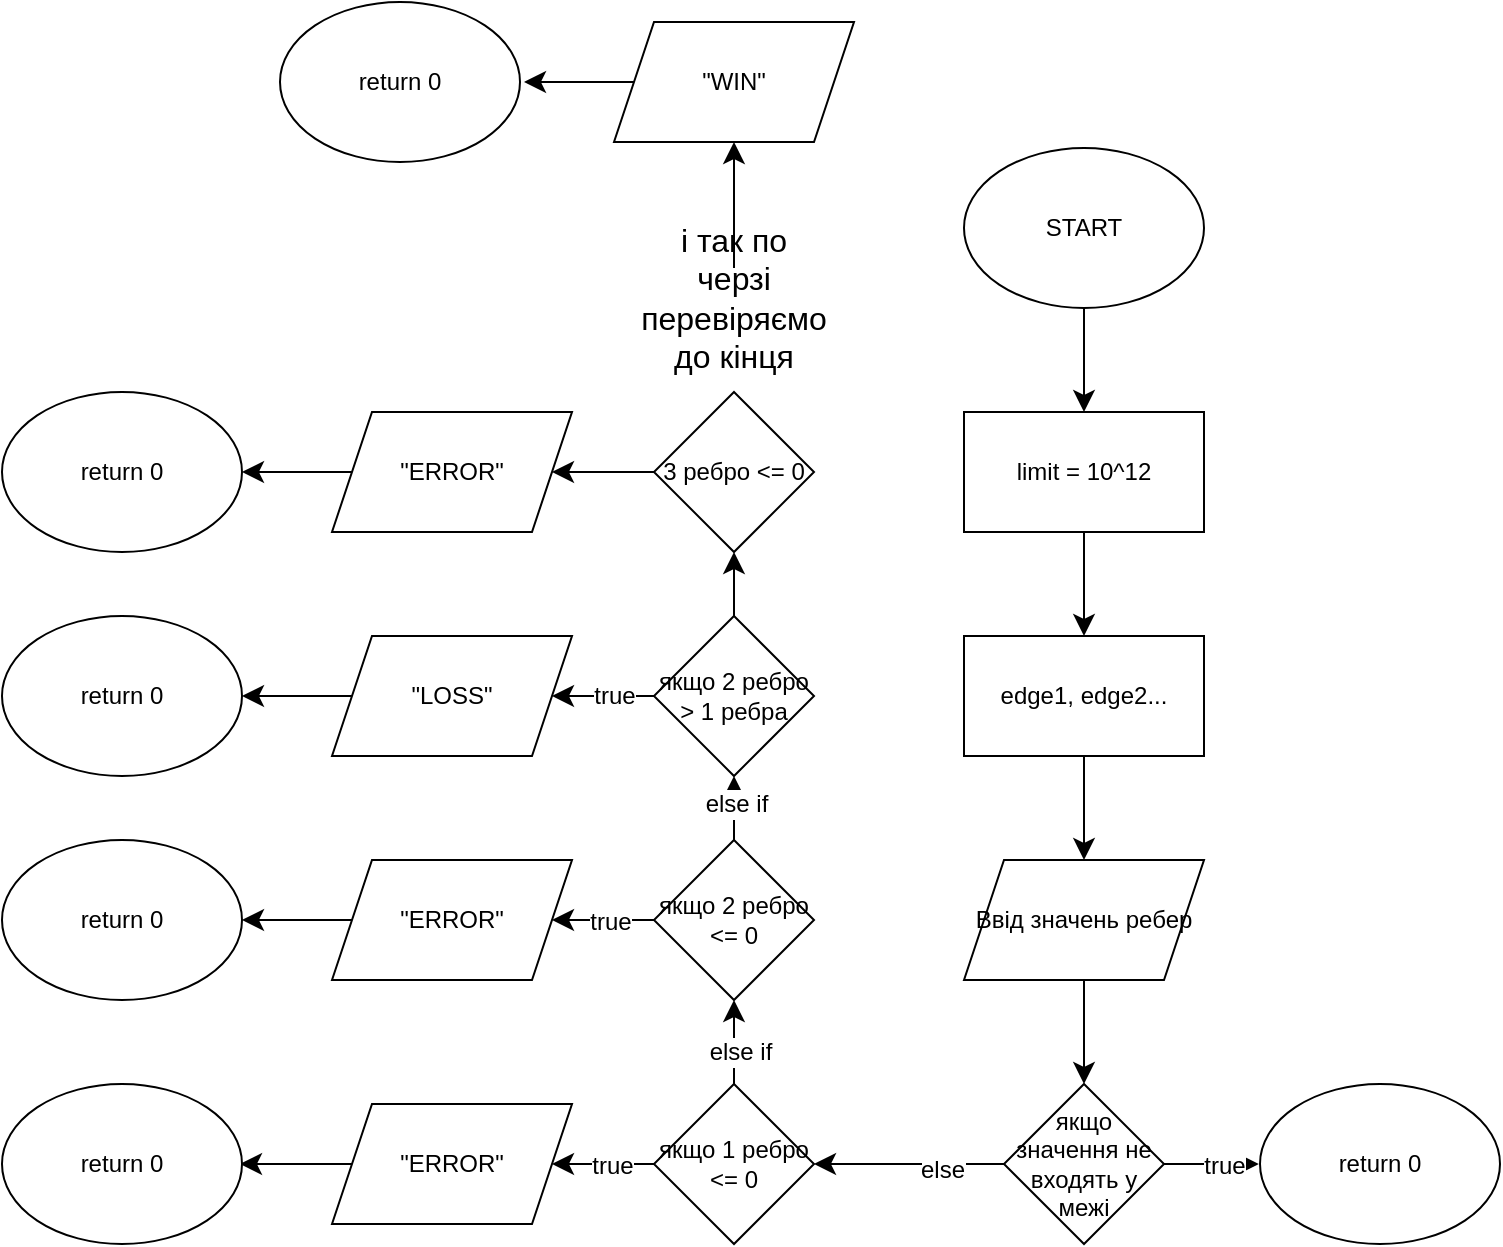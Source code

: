 <mxfile version="24.7.17">
  <diagram name="Сторінка-1" id="cSe6l9HCP53ZGR0q84tN">
    <mxGraphModel dx="1108" dy="1159" grid="0" gridSize="10" guides="1" tooltips="1" connect="1" arrows="1" fold="1" page="0" pageScale="1" pageWidth="827" pageHeight="1169" math="0" shadow="0">
      <root>
        <mxCell id="0" />
        <mxCell id="1" parent="0" />
        <mxCell id="HW4OlsrSj3rVqDo6cvlG-3" value="" style="edgeStyle=none;curved=1;rounded=0;orthogonalLoop=1;jettySize=auto;html=1;fontSize=12;startSize=8;endSize=8;" edge="1" parent="1" source="HW4OlsrSj3rVqDo6cvlG-1" target="HW4OlsrSj3rVqDo6cvlG-2">
          <mxGeometry relative="1" as="geometry" />
        </mxCell>
        <mxCell id="HW4OlsrSj3rVqDo6cvlG-1" value="START" style="ellipse;whiteSpace=wrap;html=1;" vertex="1" parent="1">
          <mxGeometry x="189" y="-67" width="120" height="80" as="geometry" />
        </mxCell>
        <mxCell id="HW4OlsrSj3rVqDo6cvlG-5" value="" style="edgeStyle=none;curved=1;rounded=0;orthogonalLoop=1;jettySize=auto;html=1;fontSize=12;startSize=8;endSize=8;" edge="1" parent="1" source="HW4OlsrSj3rVqDo6cvlG-2" target="HW4OlsrSj3rVqDo6cvlG-4">
          <mxGeometry relative="1" as="geometry" />
        </mxCell>
        <mxCell id="HW4OlsrSj3rVqDo6cvlG-2" value="limit = 10^12" style="whiteSpace=wrap;html=1;" vertex="1" parent="1">
          <mxGeometry x="189" y="65" width="120" height="60" as="geometry" />
        </mxCell>
        <mxCell id="HW4OlsrSj3rVqDo6cvlG-7" value="" style="edgeStyle=none;curved=1;rounded=0;orthogonalLoop=1;jettySize=auto;html=1;fontSize=12;startSize=8;endSize=8;" edge="1" parent="1" source="HW4OlsrSj3rVqDo6cvlG-4" target="HW4OlsrSj3rVqDo6cvlG-6">
          <mxGeometry relative="1" as="geometry" />
        </mxCell>
        <mxCell id="HW4OlsrSj3rVqDo6cvlG-4" value="edge1, edge2..." style="whiteSpace=wrap;html=1;" vertex="1" parent="1">
          <mxGeometry x="189" y="177" width="120" height="60" as="geometry" />
        </mxCell>
        <mxCell id="HW4OlsrSj3rVqDo6cvlG-9" value="" style="edgeStyle=none;curved=1;rounded=0;orthogonalLoop=1;jettySize=auto;html=1;fontSize=12;startSize=8;endSize=8;" edge="1" parent="1" source="HW4OlsrSj3rVqDo6cvlG-6" target="HW4OlsrSj3rVqDo6cvlG-8">
          <mxGeometry relative="1" as="geometry" />
        </mxCell>
        <mxCell id="HW4OlsrSj3rVqDo6cvlG-6" value="Ввід значень ребер" style="shape=parallelogram;perimeter=parallelogramPerimeter;whiteSpace=wrap;html=1;fixedSize=1;" vertex="1" parent="1">
          <mxGeometry x="189" y="289" width="120" height="60" as="geometry" />
        </mxCell>
        <mxCell id="HW4OlsrSj3rVqDo6cvlG-10" style="edgeStyle=none;curved=1;rounded=0;orthogonalLoop=1;jettySize=auto;html=1;fontSize=12;startSize=8;endSize=8;" edge="1" parent="1" source="HW4OlsrSj3rVqDo6cvlG-8">
          <mxGeometry relative="1" as="geometry">
            <mxPoint x="336.4" y="441" as="targetPoint" />
          </mxGeometry>
        </mxCell>
        <mxCell id="HW4OlsrSj3rVqDo6cvlG-12" value="true" style="edgeLabel;html=1;align=center;verticalAlign=middle;resizable=0;points=[];fontSize=12;" vertex="1" connectable="0" parent="HW4OlsrSj3rVqDo6cvlG-10">
          <mxGeometry x="0.24" y="-1" relative="1" as="geometry">
            <mxPoint as="offset" />
          </mxGeometry>
        </mxCell>
        <mxCell id="HW4OlsrSj3rVqDo6cvlG-14" value="" style="edgeStyle=none;curved=1;rounded=0;orthogonalLoop=1;jettySize=auto;html=1;fontSize=12;startSize=8;endSize=8;" edge="1" parent="1" source="HW4OlsrSj3rVqDo6cvlG-8" target="HW4OlsrSj3rVqDo6cvlG-13">
          <mxGeometry relative="1" as="geometry" />
        </mxCell>
        <mxCell id="HW4OlsrSj3rVqDo6cvlG-15" value="else" style="edgeLabel;html=1;align=center;verticalAlign=middle;resizable=0;points=[];fontSize=12;" vertex="1" connectable="0" parent="HW4OlsrSj3rVqDo6cvlG-14">
          <mxGeometry x="-0.35" y="3" relative="1" as="geometry">
            <mxPoint as="offset" />
          </mxGeometry>
        </mxCell>
        <mxCell id="HW4OlsrSj3rVqDo6cvlG-8" value="якщо значення не входять у межі" style="rhombus;whiteSpace=wrap;html=1;" vertex="1" parent="1">
          <mxGeometry x="209" y="401" width="80" height="80" as="geometry" />
        </mxCell>
        <mxCell id="HW4OlsrSj3rVqDo6cvlG-11" value="return 0" style="ellipse;whiteSpace=wrap;html=1;" vertex="1" parent="1">
          <mxGeometry x="337" y="401" width="120" height="80" as="geometry" />
        </mxCell>
        <mxCell id="HW4OlsrSj3rVqDo6cvlG-17" value="" style="edgeStyle=none;curved=1;rounded=0;orthogonalLoop=1;jettySize=auto;html=1;fontSize=12;startSize=8;endSize=8;" edge="1" parent="1" source="HW4OlsrSj3rVqDo6cvlG-13" target="HW4OlsrSj3rVqDo6cvlG-16">
          <mxGeometry relative="1" as="geometry" />
        </mxCell>
        <mxCell id="HW4OlsrSj3rVqDo6cvlG-29" value="true" style="edgeLabel;html=1;align=center;verticalAlign=middle;resizable=0;points=[];fontSize=12;" vertex="1" connectable="0" parent="HW4OlsrSj3rVqDo6cvlG-17">
          <mxGeometry x="-0.186" y="1" relative="1" as="geometry">
            <mxPoint as="offset" />
          </mxGeometry>
        </mxCell>
        <mxCell id="HW4OlsrSj3rVqDo6cvlG-22" value="" style="edgeStyle=none;curved=1;rounded=0;orthogonalLoop=1;jettySize=auto;html=1;fontSize=12;startSize=8;endSize=8;" edge="1" parent="1" source="HW4OlsrSj3rVqDo6cvlG-13" target="HW4OlsrSj3rVqDo6cvlG-21">
          <mxGeometry relative="1" as="geometry" />
        </mxCell>
        <mxCell id="HW4OlsrSj3rVqDo6cvlG-30" value="else if" style="edgeLabel;html=1;align=center;verticalAlign=middle;resizable=0;points=[];fontSize=12;" vertex="1" connectable="0" parent="HW4OlsrSj3rVqDo6cvlG-22">
          <mxGeometry x="-0.226" y="-3" relative="1" as="geometry">
            <mxPoint as="offset" />
          </mxGeometry>
        </mxCell>
        <mxCell id="HW4OlsrSj3rVqDo6cvlG-13" value="якщо 1 ребро &amp;lt;= 0" style="rhombus;whiteSpace=wrap;html=1;" vertex="1" parent="1">
          <mxGeometry x="34" y="401" width="80" height="80" as="geometry" />
        </mxCell>
        <mxCell id="HW4OlsrSj3rVqDo6cvlG-18" style="edgeStyle=none;curved=1;rounded=0;orthogonalLoop=1;jettySize=auto;html=1;fontSize=12;startSize=8;endSize=8;" edge="1" parent="1" source="HW4OlsrSj3rVqDo6cvlG-16">
          <mxGeometry relative="1" as="geometry">
            <mxPoint x="-173.0" y="441" as="targetPoint" />
          </mxGeometry>
        </mxCell>
        <mxCell id="HW4OlsrSj3rVqDo6cvlG-16" value="&quot;ERROR&quot;" style="shape=parallelogram;perimeter=parallelogramPerimeter;whiteSpace=wrap;html=1;fixedSize=1;" vertex="1" parent="1">
          <mxGeometry x="-127" y="411" width="120" height="60" as="geometry" />
        </mxCell>
        <mxCell id="HW4OlsrSj3rVqDo6cvlG-19" value="return 0" style="ellipse;whiteSpace=wrap;html=1;" vertex="1" parent="1">
          <mxGeometry x="-292" y="401" width="120" height="80" as="geometry" />
        </mxCell>
        <mxCell id="HW4OlsrSj3rVqDo6cvlG-26" value="" style="edgeStyle=none;curved=1;rounded=0;orthogonalLoop=1;jettySize=auto;html=1;fontSize=12;startSize=8;endSize=8;" edge="1" parent="1" source="HW4OlsrSj3rVqDo6cvlG-21" target="HW4OlsrSj3rVqDo6cvlG-25">
          <mxGeometry relative="1" as="geometry" />
        </mxCell>
        <mxCell id="HW4OlsrSj3rVqDo6cvlG-38" value="true" style="edgeLabel;html=1;align=center;verticalAlign=middle;resizable=0;points=[];fontSize=12;" vertex="1" connectable="0" parent="HW4OlsrSj3rVqDo6cvlG-26">
          <mxGeometry x="-0.108" y="1" relative="1" as="geometry">
            <mxPoint as="offset" />
          </mxGeometry>
        </mxCell>
        <mxCell id="HW4OlsrSj3rVqDo6cvlG-32" value="" style="edgeStyle=none;curved=1;rounded=0;orthogonalLoop=1;jettySize=auto;html=1;fontSize=12;startSize=8;endSize=8;" edge="1" parent="1" source="HW4OlsrSj3rVqDo6cvlG-21" target="HW4OlsrSj3rVqDo6cvlG-31">
          <mxGeometry relative="1" as="geometry" />
        </mxCell>
        <mxCell id="HW4OlsrSj3rVqDo6cvlG-37" value="else if" style="edgeLabel;html=1;align=center;verticalAlign=middle;resizable=0;points=[];fontSize=12;" vertex="1" connectable="0" parent="HW4OlsrSj3rVqDo6cvlG-32">
          <mxGeometry x="0.047" y="-1" relative="1" as="geometry">
            <mxPoint y="-1" as="offset" />
          </mxGeometry>
        </mxCell>
        <mxCell id="HW4OlsrSj3rVqDo6cvlG-21" value="якщо 2 ребро &amp;lt;= 0" style="rhombus;whiteSpace=wrap;html=1;" vertex="1" parent="1">
          <mxGeometry x="34" y="279" width="80" height="80" as="geometry" />
        </mxCell>
        <mxCell id="HW4OlsrSj3rVqDo6cvlG-27" style="edgeStyle=none;curved=1;rounded=0;orthogonalLoop=1;jettySize=auto;html=1;fontSize=12;startSize=8;endSize=8;entryX=1;entryY=0.5;entryDx=0;entryDy=0;" edge="1" parent="1" source="HW4OlsrSj3rVqDo6cvlG-25" target="HW4OlsrSj3rVqDo6cvlG-28">
          <mxGeometry relative="1" as="geometry">
            <mxPoint x="-164" y="319" as="targetPoint" />
          </mxGeometry>
        </mxCell>
        <mxCell id="HW4OlsrSj3rVqDo6cvlG-25" value="&quot;ERROR&quot;" style="shape=parallelogram;perimeter=parallelogramPerimeter;whiteSpace=wrap;html=1;fixedSize=1;" vertex="1" parent="1">
          <mxGeometry x="-127" y="289" width="120" height="60" as="geometry" />
        </mxCell>
        <mxCell id="HW4OlsrSj3rVqDo6cvlG-28" value="return 0" style="ellipse;whiteSpace=wrap;html=1;" vertex="1" parent="1">
          <mxGeometry x="-292" y="279" width="120" height="80" as="geometry" />
        </mxCell>
        <mxCell id="HW4OlsrSj3rVqDo6cvlG-34" value="" style="edgeStyle=none;curved=1;rounded=0;orthogonalLoop=1;jettySize=auto;html=1;fontSize=12;startSize=8;endSize=8;" edge="1" parent="1" source="HW4OlsrSj3rVqDo6cvlG-31" target="HW4OlsrSj3rVqDo6cvlG-33">
          <mxGeometry relative="1" as="geometry" />
        </mxCell>
        <mxCell id="HW4OlsrSj3rVqDo6cvlG-39" value="true" style="edgeLabel;html=1;align=center;verticalAlign=middle;resizable=0;points=[];fontSize=12;" vertex="1" connectable="0" parent="HW4OlsrSj3rVqDo6cvlG-34">
          <mxGeometry x="-0.206" relative="1" as="geometry">
            <mxPoint as="offset" />
          </mxGeometry>
        </mxCell>
        <mxCell id="HW4OlsrSj3rVqDo6cvlG-50" style="edgeStyle=none;curved=1;rounded=0;orthogonalLoop=1;jettySize=auto;html=1;fontSize=12;startSize=8;endSize=8;" edge="1" parent="1" source="HW4OlsrSj3rVqDo6cvlG-31" target="HW4OlsrSj3rVqDo6cvlG-40">
          <mxGeometry relative="1" as="geometry" />
        </mxCell>
        <mxCell id="HW4OlsrSj3rVqDo6cvlG-31" value="якщо 2 ребро &amp;gt; 1 ребра" style="rhombus;whiteSpace=wrap;html=1;" vertex="1" parent="1">
          <mxGeometry x="34" y="167" width="80" height="80" as="geometry" />
        </mxCell>
        <mxCell id="HW4OlsrSj3rVqDo6cvlG-35" style="edgeStyle=none;curved=1;rounded=0;orthogonalLoop=1;jettySize=auto;html=1;fontSize=12;startSize=8;endSize=8;entryX=1;entryY=0.5;entryDx=0;entryDy=0;" edge="1" parent="1" source="HW4OlsrSj3rVqDo6cvlG-33" target="HW4OlsrSj3rVqDo6cvlG-36">
          <mxGeometry relative="1" as="geometry">
            <mxPoint x="-168" y="207.0" as="targetPoint" />
          </mxGeometry>
        </mxCell>
        <mxCell id="HW4OlsrSj3rVqDo6cvlG-33" value="&quot;LOSS&quot;" style="shape=parallelogram;perimeter=parallelogramPerimeter;whiteSpace=wrap;html=1;fixedSize=1;" vertex="1" parent="1">
          <mxGeometry x="-127" y="177" width="120" height="60" as="geometry" />
        </mxCell>
        <mxCell id="HW4OlsrSj3rVqDo6cvlG-36" value="return 0" style="ellipse;whiteSpace=wrap;html=1;" vertex="1" parent="1">
          <mxGeometry x="-292" y="167" width="120" height="80" as="geometry" />
        </mxCell>
        <mxCell id="HW4OlsrSj3rVqDo6cvlG-43" value="" style="edgeStyle=none;curved=1;rounded=0;orthogonalLoop=1;jettySize=auto;html=1;fontSize=12;startSize=8;endSize=8;" edge="1" parent="1" source="HW4OlsrSj3rVqDo6cvlG-40" target="HW4OlsrSj3rVqDo6cvlG-42">
          <mxGeometry relative="1" as="geometry" />
        </mxCell>
        <mxCell id="HW4OlsrSj3rVqDo6cvlG-40" value="3 ребро &amp;lt;= 0" style="rhombus;whiteSpace=wrap;html=1;" vertex="1" parent="1">
          <mxGeometry x="34" y="55" width="80" height="80" as="geometry" />
        </mxCell>
        <mxCell id="HW4OlsrSj3rVqDo6cvlG-44" style="edgeStyle=none;curved=1;rounded=0;orthogonalLoop=1;jettySize=auto;html=1;fontSize=12;startSize=8;endSize=8;entryX=1;entryY=0.5;entryDx=0;entryDy=0;" edge="1" parent="1" source="HW4OlsrSj3rVqDo6cvlG-42" target="HW4OlsrSj3rVqDo6cvlG-45">
          <mxGeometry relative="1" as="geometry">
            <mxPoint x="-168" y="90" as="targetPoint" />
          </mxGeometry>
        </mxCell>
        <mxCell id="HW4OlsrSj3rVqDo6cvlG-42" value="&quot;ERROR&quot;" style="shape=parallelogram;perimeter=parallelogramPerimeter;whiteSpace=wrap;html=1;fixedSize=1;" vertex="1" parent="1">
          <mxGeometry x="-127" y="65" width="120" height="60" as="geometry" />
        </mxCell>
        <mxCell id="HW4OlsrSj3rVqDo6cvlG-45" value="return 0" style="ellipse;whiteSpace=wrap;html=1;" vertex="1" parent="1">
          <mxGeometry x="-292" y="55" width="120" height="80" as="geometry" />
        </mxCell>
        <mxCell id="HW4OlsrSj3rVqDo6cvlG-48" value="" style="edgeStyle=none;curved=1;rounded=0;orthogonalLoop=1;jettySize=auto;html=1;fontSize=12;startSize=8;endSize=8;" edge="1" parent="1" source="HW4OlsrSj3rVqDo6cvlG-46" target="HW4OlsrSj3rVqDo6cvlG-47">
          <mxGeometry relative="1" as="geometry" />
        </mxCell>
        <mxCell id="HW4OlsrSj3rVqDo6cvlG-46" value="і так по черзі перевіряємо до кінця" style="text;html=1;align=center;verticalAlign=middle;whiteSpace=wrap;rounded=0;fontSize=16;" vertex="1" parent="1">
          <mxGeometry x="44" y="-7" width="60" height="30" as="geometry" />
        </mxCell>
        <mxCell id="HW4OlsrSj3rVqDo6cvlG-51" style="edgeStyle=none;curved=1;rounded=0;orthogonalLoop=1;jettySize=auto;html=1;fontSize=12;startSize=8;endSize=8;" edge="1" parent="1" source="HW4OlsrSj3rVqDo6cvlG-47">
          <mxGeometry relative="1" as="geometry">
            <mxPoint x="-31.0" y="-100" as="targetPoint" />
          </mxGeometry>
        </mxCell>
        <mxCell id="HW4OlsrSj3rVqDo6cvlG-47" value="&quot;WIN&quot;" style="shape=parallelogram;perimeter=parallelogramPerimeter;whiteSpace=wrap;html=1;fixedSize=1;" vertex="1" parent="1">
          <mxGeometry x="14" y="-130" width="120" height="60" as="geometry" />
        </mxCell>
        <mxCell id="HW4OlsrSj3rVqDo6cvlG-52" value="return 0" style="ellipse;whiteSpace=wrap;html=1;" vertex="1" parent="1">
          <mxGeometry x="-153" y="-140" width="120" height="80" as="geometry" />
        </mxCell>
      </root>
    </mxGraphModel>
  </diagram>
</mxfile>
